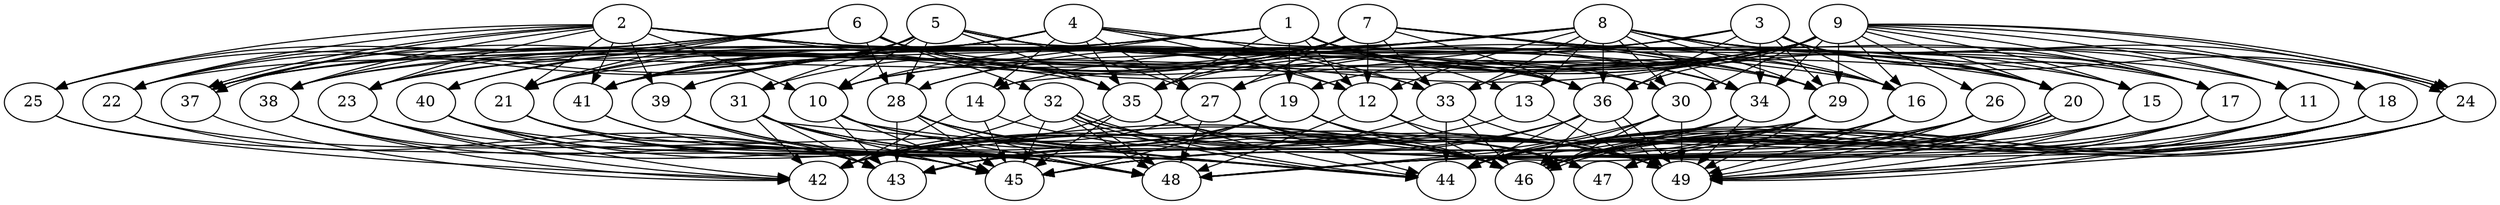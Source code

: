 // DAG (tier=3-complex, mode=data, n=49, ccr=0.542, fat=0.827, density=0.749, regular=0.312, jump=0.241, mindata=4194304, maxdata=33554432)
// DAG automatically generated by daggen at Sun Aug 24 16:33:35 2025
// /home/ermia/Project/Environments/daggen/bin/daggen --dot --ccr 0.542 --fat 0.827 --regular 0.312 --density 0.749 --jump 0.241 --mindata 4194304 --maxdata 33554432 -n 49 
digraph G {
  1 [size="151740041869671744", alpha="0.16", expect_size="75870020934835872"]
  1 -> 10 [size ="3621574171164672"]
  1 -> 12 [size ="3621574171164672"]
  1 -> 13 [size ="3621574171164672"]
  1 -> 15 [size ="3621574171164672"]
  1 -> 16 [size ="3621574171164672"]
  1 -> 19 [size ="3621574171164672"]
  1 -> 20 [size ="3621574171164672"]
  1 -> 21 [size ="3621574171164672"]
  1 -> 30 [size ="3621574171164672"]
  1 -> 34 [size ="3621574171164672"]
  1 -> 35 [size ="3621574171164672"]
  1 -> 36 [size ="3621574171164672"]
  1 -> 37 [size ="3621574171164672"]
  1 -> 38 [size ="3621574171164672"]
  1 -> 39 [size ="3621574171164672"]
  1 -> 41 [size ="3621574171164672"]
  2 [size="2944718320842542592", alpha="0.14", expect_size="1472359160421271296"]
  2 -> 10 [size ="4156245564981248"]
  2 -> 12 [size ="4156245564981248"]
  2 -> 21 [size ="4156245564981248"]
  2 -> 22 [size ="4156245564981248"]
  2 -> 23 [size ="4156245564981248"]
  2 -> 25 [size ="4156245564981248"]
  2 -> 29 [size ="4156245564981248"]
  2 -> 30 [size ="4156245564981248"]
  2 -> 33 [size ="4156245564981248"]
  2 -> 35 [size ="4156245564981248"]
  2 -> 36 [size ="4156245564981248"]
  2 -> 37 [size ="4156245564981248"]
  2 -> 37 [size ="4156245564981248"]
  2 -> 38 [size ="4156245564981248"]
  2 -> 39 [size ="4156245564981248"]
  2 -> 41 [size ="4156245564981248"]
  3 [size="4946312320434156077056", alpha="0.04", expect_size="2473156160217078038528"]
  3 -> 10 [size ="2322439149191168"]
  3 -> 16 [size ="2322439149191168"]
  3 -> 17 [size ="2322439149191168"]
  3 -> 20 [size ="2322439149191168"]
  3 -> 24 [size ="2322439149191168"]
  3 -> 27 [size ="2322439149191168"]
  3 -> 29 [size ="2322439149191168"]
  3 -> 34 [size ="2322439149191168"]
  3 -> 36 [size ="2322439149191168"]
  3 -> 38 [size ="2322439149191168"]
  4 [size="19395101338255258288128", alpha="0.05", expect_size="9697550669127629144064"]
  4 -> 12 [size ="5774991584919552"]
  4 -> 14 [size ="5774991584919552"]
  4 -> 17 [size ="5774991584919552"]
  4 -> 23 [size ="5774991584919552"]
  4 -> 24 [size ="5774991584919552"]
  4 -> 27 [size ="5774991584919552"]
  4 -> 33 [size ="5774991584919552"]
  4 -> 35 [size ="5774991584919552"]
  4 -> 37 [size ="5774991584919552"]
  4 -> 38 [size ="5774991584919552"]
  4 -> 40 [size ="5774991584919552"]
  4 -> 41 [size ="5774991584919552"]
  5 [size="162243117912579104", alpha="0.13", expect_size="81121558956289552"]
  5 -> 10 [size ="2857051042611200"]
  5 -> 15 [size ="2857051042611200"]
  5 -> 22 [size ="2857051042611200"]
  5 -> 25 [size ="2857051042611200"]
  5 -> 27 [size ="2857051042611200"]
  5 -> 28 [size ="2857051042611200"]
  5 -> 29 [size ="2857051042611200"]
  5 -> 31 [size ="2857051042611200"]
  5 -> 34 [size ="2857051042611200"]
  5 -> 35 [size ="2857051042611200"]
  5 -> 41 [size ="2857051042611200"]
  6 [size="781045273767459200", alpha="0.07", expect_size="390522636883729600"]
  6 -> 16 [size ="702008243781632"]
  6 -> 20 [size ="702008243781632"]
  6 -> 21 [size ="702008243781632"]
  6 -> 22 [size ="702008243781632"]
  6 -> 23 [size ="702008243781632"]
  6 -> 25 [size ="702008243781632"]
  6 -> 28 [size ="702008243781632"]
  6 -> 32 [size ="702008243781632"]
  6 -> 34 [size ="702008243781632"]
  6 -> 35 [size ="702008243781632"]
  6 -> 36 [size ="702008243781632"]
  6 -> 37 [size ="702008243781632"]
  6 -> 40 [size ="702008243781632"]
  7 [size="13025063301876277051392", alpha="0.19", expect_size="6512531650938138525696"]
  7 -> 11 [size ="4428702922309632"]
  7 -> 12 [size ="4428702922309632"]
  7 -> 16 [size ="4428702922309632"]
  7 -> 17 [size ="4428702922309632"]
  7 -> 20 [size ="4428702922309632"]
  7 -> 21 [size ="4428702922309632"]
  7 -> 22 [size ="4428702922309632"]
  7 -> 27 [size ="4428702922309632"]
  7 -> 28 [size ="4428702922309632"]
  7 -> 29 [size ="4428702922309632"]
  7 -> 31 [size ="4428702922309632"]
  7 -> 33 [size ="4428702922309632"]
  7 -> 35 [size ="4428702922309632"]
  7 -> 36 [size ="4428702922309632"]
  7 -> 41 [size ="4428702922309632"]
  8 [size="90781344910389805056", alpha="0.12", expect_size="45390672455194902528"]
  8 -> 10 [size ="161592448647168"]
  8 -> 11 [size ="161592448647168"]
  8 -> 12 [size ="161592448647168"]
  8 -> 13 [size ="161592448647168"]
  8 -> 14 [size ="161592448647168"]
  8 -> 16 [size ="161592448647168"]
  8 -> 17 [size ="161592448647168"]
  8 -> 18 [size ="161592448647168"]
  8 -> 20 [size ="161592448647168"]
  8 -> 21 [size ="161592448647168"]
  8 -> 24 [size ="161592448647168"]
  8 -> 28 [size ="161592448647168"]
  8 -> 29 [size ="161592448647168"]
  8 -> 30 [size ="161592448647168"]
  8 -> 33 [size ="161592448647168"]
  8 -> 34 [size ="161592448647168"]
  8 -> 36 [size ="161592448647168"]
  8 -> 37 [size ="161592448647168"]
  8 -> 41 [size ="161592448647168"]
  9 [size="112049321852941631488", alpha="0.13", expect_size="56024660926470815744"]
  9 -> 11 [size ="185935710912512"]
  9 -> 14 [size ="185935710912512"]
  9 -> 15 [size ="185935710912512"]
  9 -> 16 [size ="185935710912512"]
  9 -> 17 [size ="185935710912512"]
  9 -> 18 [size ="185935710912512"]
  9 -> 19 [size ="185935710912512"]
  9 -> 20 [size ="185935710912512"]
  9 -> 23 [size ="185935710912512"]
  9 -> 24 [size ="185935710912512"]
  9 -> 24 [size ="185935710912512"]
  9 -> 26 [size ="185935710912512"]
  9 -> 29 [size ="185935710912512"]
  9 -> 30 [size ="185935710912512"]
  9 -> 33 [size ="185935710912512"]
  9 -> 34 [size ="185935710912512"]
  9 -> 35 [size ="185935710912512"]
  9 -> 36 [size ="185935710912512"]
  9 -> 37 [size ="185935710912512"]
  9 -> 39 [size ="185935710912512"]
  9 -> 41 [size ="185935710912512"]
  10 [size="6744652775591168180224", alpha="0.19", expect_size="3372326387795584090112"]
  10 -> 43 [size ="2855812682743808"]
  10 -> 44 [size ="2855812682743808"]
  10 -> 45 [size ="2855812682743808"]
  10 -> 46 [size ="2855812682743808"]
  10 -> 48 [size ="2855812682743808"]
  11 [size="3390705715400025088", alpha="0.06", expect_size="1695352857700012544"]
  11 -> 44 [size ="3036581103403008"]
  11 -> 48 [size ="3036581103403008"]
  11 -> 49 [size ="3036581103403008"]
  12 [size="347370967402327488", alpha="0.09", expect_size="173685483701163744"]
  12 -> 46 [size ="8261878690086912"]
  12 -> 48 [size ="8261878690086912"]
  12 -> 49 [size ="8261878690086912"]
  13 [size="3423231775427550720", alpha="0.13", expect_size="1711615887713775360"]
  13 -> 42 [size ="2667710630592512"]
  13 -> 49 [size ="2667710630592512"]
  14 [size="11154859606285484032000", alpha="0.06", expect_size="5577429803142742016000"]
  14 -> 42 [size ="3993920287539200"]
  14 -> 45 [size ="3993920287539200"]
  14 -> 49 [size ="3993920287539200"]
  15 [size="3965129354767984640", alpha="0.08", expect_size="1982564677383992320"]
  15 -> 46 [size ="1799646737334272"]
  15 -> 48 [size ="1799646737334272"]
  15 -> 49 [size ="1799646737334272"]
  16 [size="12515672049435304", alpha="0.02", expect_size="6257836024717652"]
  16 -> 44 [size ="401352018624512"]
  16 -> 45 [size ="401352018624512"]
  16 -> 46 [size ="401352018624512"]
  16 -> 49 [size ="401352018624512"]
  17 [size="8519855103662363648", alpha="0.06", expect_size="4259927551831181824"]
  17 -> 44 [size ="6113483426889728"]
  17 -> 46 [size ="6113483426889728"]
  17 -> 48 [size ="6113483426889728"]
  17 -> 49 [size ="6113483426889728"]
  18 [size="481622870042543040", alpha="0.14", expect_size="240811435021271520"]
  18 -> 42 [size ="677214211276800"]
  18 -> 44 [size ="677214211276800"]
  18 -> 46 [size ="677214211276800"]
  18 -> 47 [size ="677214211276800"]
  18 -> 48 [size ="677214211276800"]
  18 -> 49 [size ="677214211276800"]
  19 [size="2880822896458989056", alpha="0.07", expect_size="1440411448229494528"]
  19 -> 42 [size ="2035697762435072"]
  19 -> 43 [size ="2035697762435072"]
  19 -> 45 [size ="2035697762435072"]
  19 -> 46 [size ="2035697762435072"]
  19 -> 47 [size ="2035697762435072"]
  19 -> 49 [size ="2035697762435072"]
  20 [size="16268025640809095168", alpha="0.09", expect_size="8134012820404547584"]
  20 -> 43 [size ="8899222912892928"]
  20 -> 44 [size ="8899222912892928"]
  20 -> 46 [size ="8899222912892928"]
  20 -> 46 [size ="8899222912892928"]
  20 -> 47 [size ="8899222912892928"]
  20 -> 48 [size ="8899222912892928"]
  20 -> 49 [size ="8899222912892928"]
  21 [size="24200083235959841226752", alpha="0.09", expect_size="12100041617979920613376"]
  21 -> 43 [size ="6693211678441472"]
  21 -> 44 [size ="6693211678441472"]
  21 -> 45 [size ="6693211678441472"]
  21 -> 46 [size ="6693211678441472"]
  21 -> 48 [size ="6693211678441472"]
  22 [size="2476875485971562364928", alpha="0.14", expect_size="1238437742985781182464"]
  22 -> 43 [size ="1464511445860352"]
  22 -> 46 [size ="1464511445860352"]
  23 [size="397501995252459904", alpha="0.18", expect_size="198750997626229952"]
  23 -> 42 [size ="6467203679387648"]
  23 -> 44 [size ="6467203679387648"]
  23 -> 48 [size ="6467203679387648"]
  24 [size="3387846665550547648512", alpha="0.03", expect_size="1693923332775273824256"]
  24 -> 44 [size ="1804564810432512"]
  24 -> 46 [size ="1804564810432512"]
  24 -> 48 [size ="1804564810432512"]
  24 -> 49 [size ="1804564810432512"]
  25 [size="5136881995229478912", alpha="0.11", expect_size="2568440997614739456"]
  25 -> 42 [size ="1995389200760832"]
  25 -> 48 [size ="1995389200760832"]
  26 [size="19487586013264924672", alpha="0.07", expect_size="9743793006632462336"]
  26 -> 43 [size ="8236099382018048"]
  26 -> 44 [size ="8236099382018048"]
  26 -> 46 [size ="8236099382018048"]
  26 -> 48 [size ="8236099382018048"]
  26 -> 49 [size ="8236099382018048"]
  27 [size="8011876041691858", alpha="0.02", expect_size="4005938020845929"]
  27 -> 42 [size ="372528820256768"]
  27 -> 44 [size ="372528820256768"]
  27 -> 46 [size ="372528820256768"]
  27 -> 48 [size ="372528820256768"]
  27 -> 49 [size ="372528820256768"]
  28 [size="9899110621158539264", alpha="0.12", expect_size="4949555310579269632"]
  28 -> 43 [size ="5514751429836800"]
  28 -> 44 [size ="5514751429836800"]
  28 -> 45 [size ="5514751429836800"]
  28 -> 46 [size ="5514751429836800"]
  28 -> 48 [size ="5514751429836800"]
  28 -> 49 [size ="5514751429836800"]
  29 [size="4404863793968320000", alpha="0.14", expect_size="2202431896984160000"]
  29 -> 44 [size ="1992285348691968"]
  29 -> 45 [size ="1992285348691968"]
  29 -> 46 [size ="1992285348691968"]
  29 -> 47 [size ="1992285348691968"]
  29 -> 48 [size ="1992285348691968"]
  29 -> 49 [size ="1992285348691968"]
  30 [size="23009595309577547546624", alpha="0.13", expect_size="11504797654788773773312"]
  30 -> 44 [size ="6471862880043008"]
  30 -> 45 [size ="6471862880043008"]
  30 -> 46 [size ="6471862880043008"]
  30 -> 49 [size ="6471862880043008"]
  31 [size="9112987022423230464", alpha="0.02", expect_size="4556493511211615232"]
  31 -> 42 [size ="5451698029985792"]
  31 -> 43 [size ="5451698029985792"]
  31 -> 44 [size ="5451698029985792"]
  31 -> 45 [size ="5451698029985792"]
  31 -> 46 [size ="5451698029985792"]
  31 -> 47 [size ="5451698029985792"]
  31 -> 48 [size ="5451698029985792"]
  32 [size="5831708946555797504", alpha="0.18", expect_size="2915854473277898752"]
  32 -> 42 [size ="2827712515276800"]
  32 -> 44 [size ="2827712515276800"]
  32 -> 44 [size ="2827712515276800"]
  32 -> 45 [size ="2827712515276800"]
  32 -> 46 [size ="2827712515276800"]
  32 -> 48 [size ="2827712515276800"]
  32 -> 48 [size ="2827712515276800"]
  32 -> 49 [size ="2827712515276800"]
  33 [size="4947204190666489856000", alpha="0.08", expect_size="2473602095333244928000"]
  33 -> 43 [size ="2322718313676800"]
  33 -> 44 [size ="2322718313676800"]
  33 -> 46 [size ="2322718313676800"]
  33 -> 49 [size ="2322718313676800"]
  34 [size="5672359525888291840", alpha="0.11", expect_size="2836179762944145920"]
  34 -> 44 [size ="2453199764062208"]
  34 -> 45 [size ="2453199764062208"]
  34 -> 46 [size ="2453199764062208"]
  34 -> 49 [size ="2453199764062208"]
  35 [size="33608706981894291456000", alpha="0.14", expect_size="16804353490947145728000"]
  35 -> 42 [size ="8331525409996800"]
  35 -> 44 [size ="8331525409996800"]
  35 -> 45 [size ="8331525409996800"]
  35 -> 46 [size ="8331525409996800"]
  35 -> 47 [size ="8331525409996800"]
  35 -> 49 [size ="8331525409996800"]
  36 [size="7422795631320004608", alpha="0.07", expect_size="3711397815660002304"]
  36 -> 42 [size ="8207736189747200"]
  36 -> 44 [size ="8207736189747200"]
  36 -> 45 [size ="8207736189747200"]
  36 -> 46 [size ="8207736189747200"]
  36 -> 49 [size ="8207736189747200"]
  36 -> 49 [size ="8207736189747200"]
  37 [size="195121100692124096", alpha="0.14", expect_size="97560550346062048"]
  37 -> 42 [size ="6986868247756800"]
  38 [size="19416232680521748", alpha="0.18", expect_size="9708116340260874"]
  38 -> 42 [size ="580819173244928"]
  38 -> 43 [size ="580819173244928"]
  38 -> 45 [size ="580819173244928"]
  39 [size="22876803940467490816", alpha="0.08", expect_size="11438401970233745408"]
  39 -> 43 [size ="7746296848842752"]
  39 -> 44 [size ="7746296848842752"]
  39 -> 48 [size ="7746296848842752"]
  40 [size="7905450151580203483136", alpha="0.19", expect_size="3952725075790101741568"]
  40 -> 42 [size ="3174736779542528"]
  40 -> 44 [size ="3174736779542528"]
  40 -> 45 [size ="3174736779542528"]
  40 -> 46 [size ="3174736779542528"]
  41 [size="11763640869858500", alpha="0.10", expect_size="5881820434929250"]
  41 -> 45 [size ="231299096772608"]
  41 -> 48 [size ="231299096772608"]
  42 [size="36248158127334920", alpha="0.09", expect_size="18124079063667460"]
  43 [size="144875255893332672", alpha="0.10", expect_size="72437627946666336"]
  44 [size="24326241300110181924864", alpha="0.14", expect_size="12163120650055090962432"]
  45 [size="21344146322423552147456", alpha="0.19", expect_size="10672073161211776073728"]
  46 [size="3767212458451608064", alpha="0.05", expect_size="1883606229225804032"]
  47 [size="11968275382584653824", alpha="0.04", expect_size="5984137691292326912"]
  48 [size="1624043166577814784", alpha="0.04", expect_size="812021583288907392"]
  49 [size="9981665272695222272", alpha="0.04", expect_size="4990832636347611136"]
}